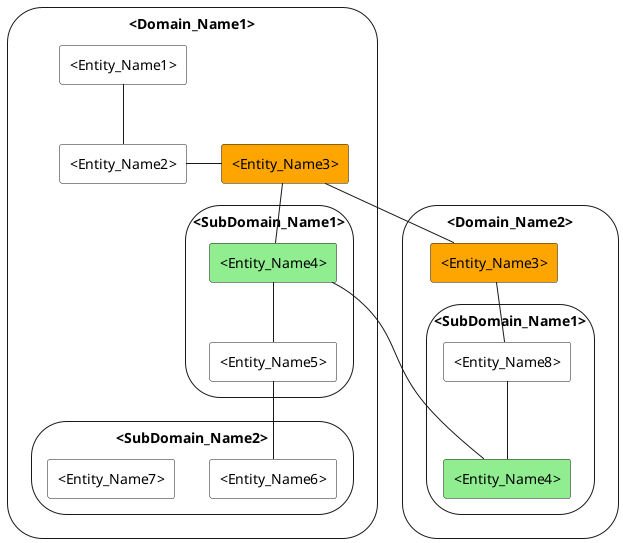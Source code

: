 @startuml

storage <Domain_Name1> as Domain_Name1{
    Rectangle "<Entity_Name1>" as Entity_Name1 #white
    Rectangle "<Entity_Name2>" as Entity_Name2 #white
    Rectangle "<Entity_Name3>" as Entity_Name3 #orange


    Entity_Name1 -- Entity_Name2
    Entity_Name2 -right- Entity_Name3

    storage <SubDomain_Name1> as SubDomain_Name1{
    Rectangle "<Entity_Name4>" as Entity_Name4 #lightgreen
    Rectangle "<Entity_Name5>" as Entity_Name5 #white

    Entity_Name3 -- Entity_Name4
    Entity_Name4 -- Entity_Name5
    }

    storage <SubDomain_Name2> as SubDomain_Name2{
    Rectangle "<Entity_Name6>" as Entity_Name6 #white
    Rectangle "<Entity_Name7>" as Entity_Name7 #white

    Entity_Name5 -- Entity_Name6
    }
    
}

storage <Domain_Name2> as Domain_Name2{
    Rectangle "<Entity_Name3>" as Entity_Name3.2 #orange

    Entity_Name3 -- Entity_Name3.2 

    storage <SubDomain_Name1> as SubDomain_Name1.2{
    Rectangle "<Entity_Name4>" as Entity_Name4.2 #lightgreen
    Rectangle "<Entity_Name8>" as Entity_Name8 #white

    Entity_Name3.2 -- Entity_Name8
    Entity_Name8 -- Entity_Name4.2
    Entity_Name4.2 -- Entity_Name4
    }
}



@enduml
